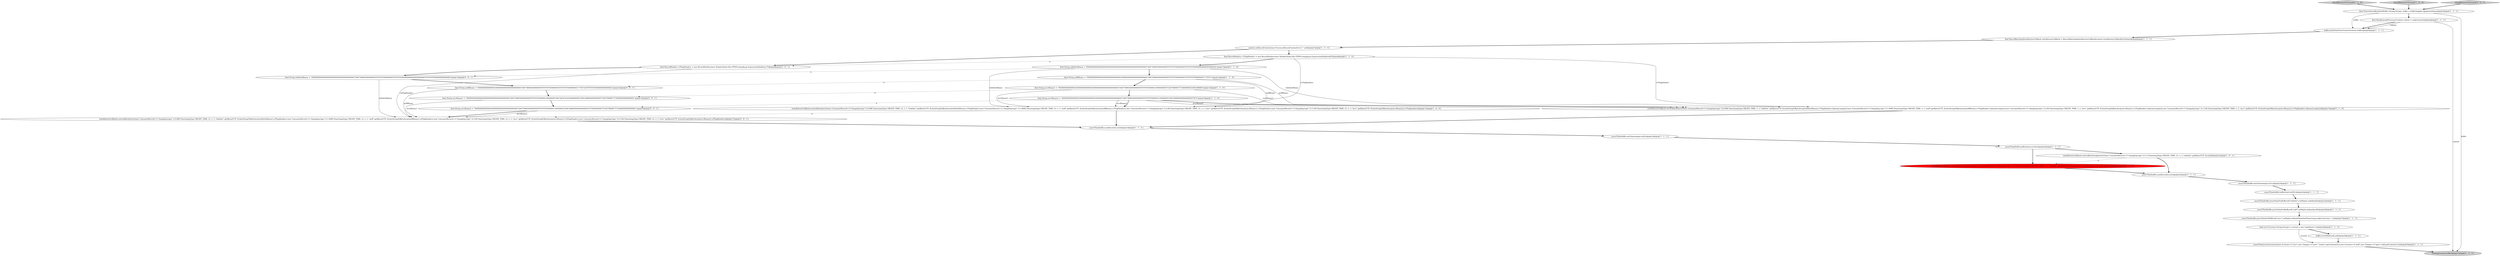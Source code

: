 digraph {
15 [style = filled, label = "cleanup(context,buffer)@@@31@@@['1', '1', '1']", fillcolor = lightgray, shape = ellipse image = "AAA0AAABBB1BBB"];
16 [style = filled, label = "assertThat(buffer.priorValueForBuffered(\"asdf\"),is(Maybe.defined(null)))@@@26@@@['1', '1', '1']", fillcolor = white, shape = ellipse image = "AAA0AAABBB1BBB"];
2 [style = filled, label = "final String zxcvBinary2 = \"00000000000000010000000000000003000000000000000000000005746F70696300000000FFFFFFFF0000001100000005336F34696D000000046E657874\"@@@16@@@['1', '1', '0']", fillcolor = white, shape = ellipse image = "AAA0AAABBB1BBB"];
24 [style = filled, label = "buffer.init((StateStoreContext)context,buffer)@@@5@@@['1', '1', '1']", fillcolor = white, shape = ellipse image = "AAA0AAABBB1BBB"];
20 [style = filled, label = "buffer.evictWhile(null,null)@@@29@@@['1', '1', '1']", fillcolor = white, shape = ellipse image = "AAA0AAABBB1BBB"];
5 [style = filled, label = "final MockInternalProcessorContext context = makeContext()@@@4@@@['1', '1', '1']", fillcolor = white, shape = ellipse image = "AAA0AAABBB1BBB"];
27 [style = filled, label = "stateRestoreCallback.restoreBatch(singletonList(new ConsumerRecord<>(\"changelog-topic\",0,3,3,TimestampType.CREATE_TIME,-1,-1,\"todelete\".getBytes(UTF_8),null,new RecordHeaders(),Optional.empty())))@@@21@@@['0', '1', '0']", fillcolor = red, shape = ellipse image = "AAA1AAABBB2BBB"];
3 [style = filled, label = "stateRestoreCallback.restoreBatch(singletonList(new ConsumerRecord<>(\"changelog-topic\",0,3,3,TimestampType.CREATE_TIME,-1L,-1,-1,\"todelete\".getBytes(UTF_8),null)))@@@21@@@['1', '0', '1']", fillcolor = white, shape = ellipse image = "AAA0AAABBB1BBB"];
18 [style = filled, label = "assertThat(evicted,is(asList(new Eviction<>(\"zxcv\",new Change<>(\"next\",\"3o4im\"),getContext(3L)),new Eviction<>(\"asdf\",new Change<>(\"qwer\",null),getContext(1L)))))@@@30@@@['1', '1', '1']", fillcolor = white, shape = ellipse image = "AAA0AAABBB1BBB"];
7 [style = filled, label = "assertThat(buffer.priorValueForBuffered(\"todelete\"),is(Maybe.undefined()))@@@25@@@['1', '1', '1']", fillcolor = white, shape = ellipse image = "AAA0AAABBB1BBB"];
1 [style = filled, label = "final RecordHeaders v1FlagHeaders = new RecordHeaders(new Header((((edu.fdu.CPPDG.tinypdg.pe.ExpressionInfo@bcab03)@@@8@@@['1', '1', '0']", fillcolor = white, shape = ellipse image = "AAA0AAABBB1BBB"];
25 [style = filled, label = "assertThat(buffer.priorValueForBuffered(\"zxcv\"),is(Maybe.defined(ValueAndTimestamp.make(\"previous\",-1))))@@@27@@@['1', '1', '1']", fillcolor = white, shape = ellipse image = "AAA0AAABBB1BBB"];
10 [style = filled, label = "final String zxcvBinary1 = \"00000000000000010000000000000002000000000000000000000005746F70696300000000FFFFFFFF000000150000000870726576696F757300000005336F34696D\"@@@15@@@['1', '1', '0']", fillcolor = white, shape = ellipse image = "AAA0AAABBB1BBB"];
31 [style = filled, label = "final RecordHeaders v2FlagHeaders = new RecordHeaders(new Header((((edu.fdu.CPPDG.tinypdg.pe.ExpressionInfo@bcac74)@@@8@@@['0', '0', '1']", fillcolor = white, shape = ellipse image = "AAA0AAABBB3BBB"];
14 [style = filled, label = "final RecordBatchingStateRestoreCallback stateRestoreCallback = (RecordBatchingStateRestoreCallback)context.stateRestoreCallback(testName)@@@6@@@['1', '1', '1']", fillcolor = white, shape = ellipse image = "AAA0AAABBB1BBB"];
9 [style = filled, label = "assertThat(buffer.numRecords(),is(2))@@@22@@@['1', '1', '1']", fillcolor = white, shape = ellipse image = "AAA0AAABBB1BBB"];
33 [style = filled, label = "final String asdfBinary = \"0000000000000001000000000000000000000005746F70696300000000FFFFFFFF0000000CFFFFFFFF0000000471776572FFFFFFFF0000000000000002\"@@@14@@@['0', '0', '1']", fillcolor = white, shape = ellipse image = "AAA0AAABBB3BBB"];
23 [style = filled, label = "assertThat(buffer.numRecords(),is(3))@@@18@@@['1', '1', '1']", fillcolor = white, shape = ellipse image = "AAA0AAABBB1BBB"];
28 [style = filled, label = "shouldRestoreV1Format['0', '1', '0']", fillcolor = lightgray, shape = diamond image = "AAA0AAABBB2BBB"];
26 [style = filled, label = "stateRestoreCallback.restoreBatch(asList(new ConsumerRecord<>(\"changelog-topic\",0,0,999,TimestampType.CREATE_TIME,-1,-1,\"todelete\".getBytes(UTF_8),hexStringToByteArray(toDeleteBinary),v1FlagHeaders,Optional.empty()),new ConsumerRecord<>(\"changelog-topic\",0,1,9999,TimestampType.CREATE_TIME,-1,-1,\"asdf\".getBytes(UTF_8),hexStringToByteArray(asdfBinary),v1FlagHeaders,Optional.empty()),new ConsumerRecord<>(\"changelog-topic\",0,2,99,TimestampType.CREATE_TIME,-1,-1,\"zxcv\".getBytes(UTF_8),hexStringToByteArray(zxcvBinary1),v1FlagHeaders,Optional.empty()),new ConsumerRecord<>(\"changelog-topic\",0,3,100,TimestampType.CREATE_TIME,-1,-1,\"zxcv\".getBytes(UTF_8),hexStringToByteArray(zxcvBinary2),v1FlagHeaders,Optional.empty())))@@@17@@@['0', '1', '0']", fillcolor = white, shape = ellipse image = "AAA0AAABBB2BBB"];
19 [style = filled, label = "assertThat(buffer.minTimestamp(),is(1L))@@@23@@@['1', '1', '1']", fillcolor = white, shape = ellipse image = "AAA0AAABBB1BBB"];
13 [style = filled, label = "final String toDeleteBinary = \"00000000000000000000000000000000000000000000000000000005746F70696300000000FFFFFFFF0000000EFFFFFFFF00000006646F6F6D6564\"@@@13@@@['1', '1', '0']", fillcolor = white, shape = ellipse image = "AAA0AAABBB1BBB"];
12 [style = filled, label = "final List<Eviction<String,String>> evicted = new LinkedList<>()@@@28@@@['1', '1', '1']", fillcolor = white, shape = ellipse image = "AAA0AAABBB1BBB"];
4 [style = filled, label = "assertThat(buffer.bufferSize(),is(142L))@@@20@@@['1', '1', '1']", fillcolor = white, shape = ellipse image = "AAA0AAABBB1BBB"];
0 [style = filled, label = "final String asdfBinary = \"00000000000000020000000000000001000000000000000000000005746F70696300000000FFFFFFFF0000000CFFFFFFFF0000000471776572\"@@@14@@@['1', '1', '0']", fillcolor = white, shape = ellipse image = "AAA0AAABBB1BBB"];
21 [style = filled, label = "context.setRecordContext(new ProcessorRecordContext(0,0,0,\"\",null))@@@7@@@['1', '1', '1']", fillcolor = white, shape = ellipse image = "AAA0AAABBB1BBB"];
34 [style = filled, label = "final String toDeleteBinary = \"0000000000000000000000000000000000000005746F70696300000000FFFFFFFF0000000EFFFFFFFF00000006646F6F6D6564FFFFFFFF0000000000000000\"@@@13@@@['0', '0', '1']", fillcolor = white, shape = ellipse image = "AAA0AAABBB3BBB"];
30 [style = filled, label = "final String zxcvBinary1 = \"0000000000000002000000000000000000000005746F70696300000000FFFFFFFF000000140000000749474E4F52454400000005336F34696D0000000870726576696F75730000000000000001\"@@@15@@@['0', '0', '1']", fillcolor = white, shape = ellipse image = "AAA0AAABBB3BBB"];
17 [style = filled, label = "shouldRestoreV1Format['1', '0', '0']", fillcolor = lightgray, shape = diamond image = "AAA0AAABBB1BBB"];
22 [style = filled, label = "assertThat(buffer.minTimestamp(),is(0L))@@@19@@@['1', '1', '1']", fillcolor = white, shape = ellipse image = "AAA0AAABBB1BBB"];
35 [style = filled, label = "final String zxcvBinary2 = \"0000000000000003000000000000000000000005746F70696300000000FFFFFFFF0000001100000005336F34696D000000046E6578740000000870726576696F75730000000000000001\"@@@16@@@['0', '0', '1']", fillcolor = white, shape = ellipse image = "AAA0AAABBB3BBB"];
29 [style = filled, label = "shouldRestoreV2Format['0', '0', '1']", fillcolor = lightgray, shape = diamond image = "AAA0AAABBB3BBB"];
32 [style = filled, label = "stateRestoreCallback.restoreBatch(asList(new ConsumerRecord<>(\"changelog-topic\",0,0,999,TimestampType.CREATE_TIME,-1L,-1,-1,\"todelete\".getBytes(UTF_8),hexStringToByteArray(toDeleteBinary),v2FlagHeaders),new ConsumerRecord<>(\"changelog-topic\",0,1,9999,TimestampType.CREATE_TIME,-1L,-1,-1,\"asdf\".getBytes(UTF_8),hexStringToByteArray(asdfBinary),v2FlagHeaders),new ConsumerRecord<>(\"changelog-topic\",0,2,99,TimestampType.CREATE_TIME,-1L,-1,-1,\"zxcv\".getBytes(UTF_8),hexStringToByteArray(zxcvBinary1),v2FlagHeaders),new ConsumerRecord<>(\"changelog-topic\",0,2,100,TimestampType.CREATE_TIME,-1L,-1,-1,\"zxcv\".getBytes(UTF_8),hexStringToByteArray(zxcvBinary2),v2FlagHeaders)))@@@17@@@['0', '0', '1']", fillcolor = white, shape = ellipse image = "AAA0AAABBB3BBB"];
6 [style = filled, label = "final TimeOrderedKeyValueBuffer<String,String> buffer = bufferSupplier.apply(testName)@@@3@@@['1', '1', '1']", fillcolor = white, shape = ellipse image = "AAA0AAABBB1BBB"];
11 [style = filled, label = "assertThat(buffer.bufferSize(),is(95L))@@@24@@@['1', '1', '1']", fillcolor = white, shape = ellipse image = "AAA0AAABBB1BBB"];
8 [style = filled, label = "stateRestoreCallback.restoreBatch(asList(new ConsumerRecord<>(\"changelog-topic\",0,0,999,TimestampType.CREATE_TIME,-1L,-1,-1,\"todelete\".getBytes(UTF_8),hexStringToByteArray(toDeleteBinary),v1FlagHeaders),new ConsumerRecord<>(\"changelog-topic\",0,1,9999,TimestampType.CREATE_TIME,-1L,-1,-1,\"asdf\".getBytes(UTF_8),hexStringToByteArray(asdfBinary),v1FlagHeaders),new ConsumerRecord<>(\"changelog-topic\",0,2,99,TimestampType.CREATE_TIME,-1L,-1,-1,\"zxcv\".getBytes(UTF_8),hexStringToByteArray(zxcvBinary1),v1FlagHeaders),new ConsumerRecord<>(\"changelog-topic\",0,3,100,TimestampType.CREATE_TIME,-1L,-1,-1,\"zxcv\".getBytes(UTF_8),hexStringToByteArray(zxcvBinary2),v1FlagHeaders)))@@@17@@@['1', '0', '0']", fillcolor = white, shape = ellipse image = "AAA0AAABBB1BBB"];
4->3 [style = bold, label=""];
2->26 [style = bold, label=""];
28->6 [style = bold, label=""];
0->8 [style = solid, label="asdfBinary"];
32->23 [style = bold, label=""];
2->26 [style = solid, label="zxcvBinary2"];
31->32 [style = solid, label="v2FlagHeaders"];
8->23 [style = bold, label=""];
35->32 [style = solid, label="zxcvBinary2"];
17->6 [style = bold, label=""];
2->35 [style = dashed, label="0"];
12->18 [style = solid, label="evicted"];
1->31 [style = dashed, label="0"];
3->27 [style = dashed, label="0"];
27->9 [style = bold, label=""];
34->33 [style = bold, label=""];
18->15 [style = bold, label=""];
5->24 [style = solid, label="context"];
13->8 [style = solid, label="toDeleteBinary"];
30->32 [style = solid, label="zxcvBinary1"];
12->20 [style = bold, label=""];
0->26 [style = solid, label="asdfBinary"];
35->32 [style = bold, label=""];
8->32 [style = dashed, label="0"];
19->11 [style = bold, label=""];
16->25 [style = bold, label=""];
6->15 [style = solid, label="buffer"];
1->13 [style = bold, label=""];
31->34 [style = bold, label=""];
24->14 [style = bold, label=""];
22->4 [style = bold, label=""];
3->9 [style = bold, label=""];
20->18 [style = bold, label=""];
6->24 [style = solid, label="buffer"];
6->5 [style = bold, label=""];
29->6 [style = bold, label=""];
0->10 [style = bold, label=""];
10->30 [style = dashed, label="0"];
23->22 [style = bold, label=""];
21->31 [style = bold, label=""];
30->35 [style = bold, label=""];
13->26 [style = solid, label="toDeleteBinary"];
25->12 [style = bold, label=""];
1->8 [style = solid, label="v1FlagHeaders"];
5->24 [style = bold, label=""];
0->33 [style = dashed, label="0"];
26->23 [style = bold, label=""];
21->1 [style = bold, label=""];
7->16 [style = bold, label=""];
4->27 [style = bold, label=""];
33->32 [style = solid, label="asdfBinary"];
10->26 [style = solid, label="zxcvBinary1"];
33->30 [style = bold, label=""];
1->26 [style = solid, label="v1FlagHeaders"];
9->19 [style = bold, label=""];
2->8 [style = solid, label="zxcvBinary2"];
10->2 [style = bold, label=""];
13->34 [style = dashed, label="0"];
34->32 [style = solid, label="toDeleteBinary"];
14->21 [style = bold, label=""];
11->7 [style = bold, label=""];
5->15 [style = solid, label="context"];
2->8 [style = bold, label=""];
13->0 [style = bold, label=""];
10->8 [style = solid, label="zxcvBinary1"];
}
